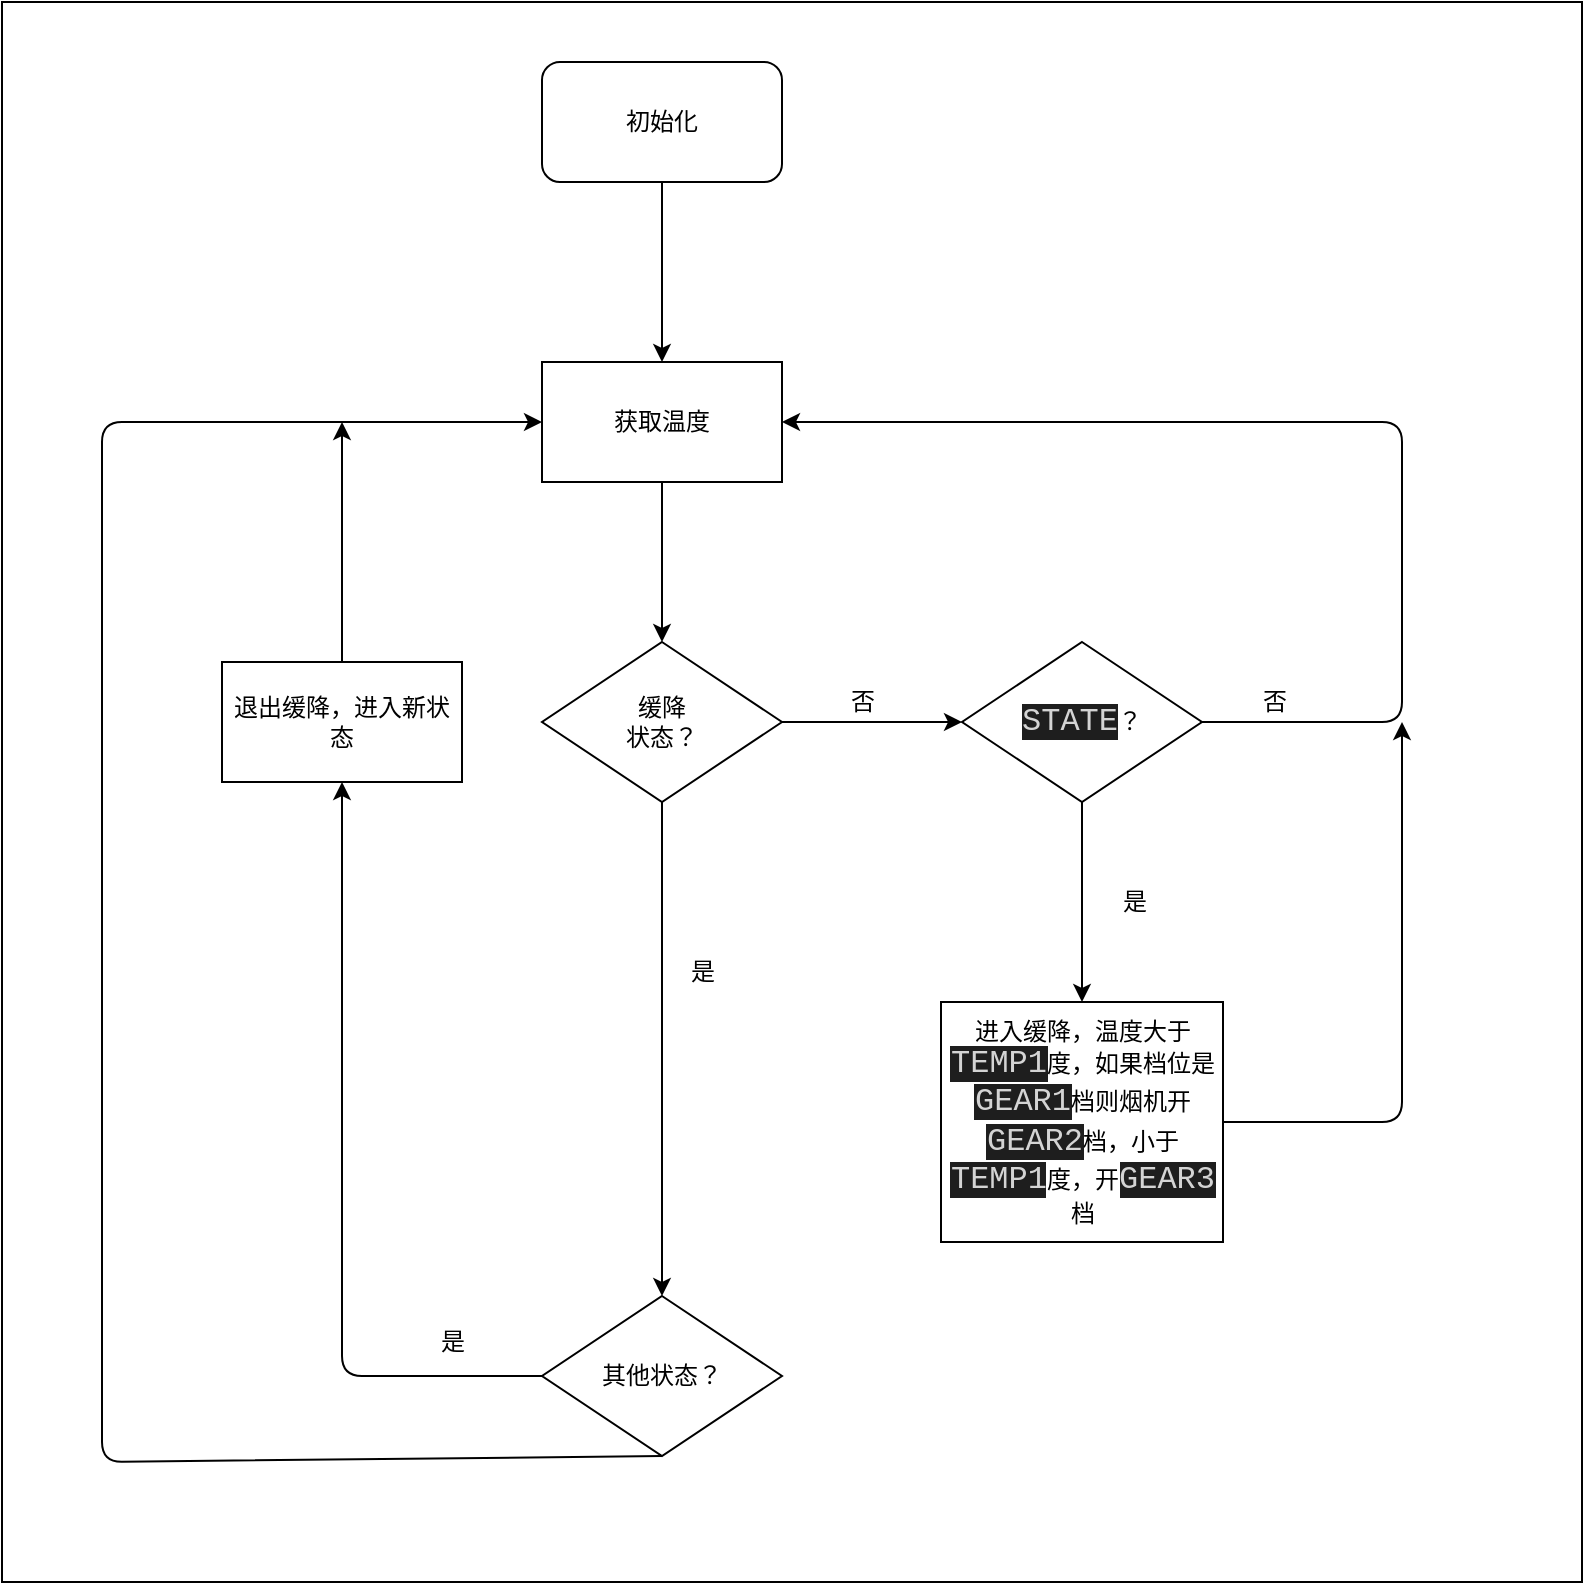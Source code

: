 <mxfile>
    <diagram id="oLkG4HMUFFeIeyW4aU7o" name="第 1 页">
        <mxGraphModel dx="1824" dy="1150" grid="1" gridSize="10" guides="1" tooltips="1" connect="1" arrows="1" fold="1" page="1" pageScale="1" pageWidth="827" pageHeight="1169" background="none" math="0" shadow="0">
            <root>
                <mxCell id="0"/>
                <mxCell id="1" parent="0"/>
                <mxCell id="259" value="" style="rounded=0;whiteSpace=wrap;html=1;" parent="1" vertex="1">
                    <mxGeometry x="19" y="100" width="790" height="790" as="geometry"/>
                </mxCell>
                <mxCell id="251" style="edgeStyle=none;html=1;exitX=0.5;exitY=1;exitDx=0;exitDy=0;" parent="1" source="220" target="221" edge="1">
                    <mxGeometry relative="1" as="geometry"/>
                </mxCell>
                <mxCell id="220" value="初始化" style="rounded=1;whiteSpace=wrap;html=1;" parent="1" vertex="1">
                    <mxGeometry x="289" y="130" width="120" height="60" as="geometry"/>
                </mxCell>
                <mxCell id="233" style="edgeStyle=none;html=1;exitX=0.5;exitY=1;exitDx=0;exitDy=0;" parent="1" source="221" target="225" edge="1">
                    <mxGeometry relative="1" as="geometry"/>
                </mxCell>
                <mxCell id="221" value="获取温度" style="rounded=0;whiteSpace=wrap;html=1;" parent="1" vertex="1">
                    <mxGeometry x="289" y="280" width="120" height="60" as="geometry"/>
                </mxCell>
                <mxCell id="235" style="edgeStyle=none;html=1;exitX=1;exitY=0.5;exitDx=0;exitDy=0;entryX=1;entryY=0.5;entryDx=0;entryDy=0;" parent="1" source="222" target="221" edge="1">
                    <mxGeometry relative="1" as="geometry">
                        <Array as="points">
                            <mxPoint x="719" y="460"/>
                            <mxPoint x="719" y="310"/>
                        </Array>
                    </mxGeometry>
                </mxCell>
                <mxCell id="249" style="edgeStyle=none;html=1;exitX=0.5;exitY=1;exitDx=0;exitDy=0;entryX=0.5;entryY=0;entryDx=0;entryDy=0;" parent="1" source="222" target="224" edge="1">
                    <mxGeometry relative="1" as="geometry">
                        <mxPoint x="559" y="540" as="targetPoint"/>
                    </mxGeometry>
                </mxCell>
                <mxCell id="222" value="&lt;span style=&quot;background-color: rgb(30 , 30 , 30) ; color: rgb(212 , 212 , 212) ; font-family: &amp;#34;consolas&amp;#34; , &amp;#34;courier new&amp;#34; , monospace ; font-size: 16px&quot;&gt;STATE&lt;/span&gt;？" style="rhombus;whiteSpace=wrap;html=1;" parent="1" vertex="1">
                    <mxGeometry x="499" y="420" width="120" height="80" as="geometry"/>
                </mxCell>
                <mxCell id="250" style="edgeStyle=none;html=1;exitX=1;exitY=0.5;exitDx=0;exitDy=0;" parent="1" source="224" edge="1">
                    <mxGeometry relative="1" as="geometry">
                        <mxPoint x="719" y="460" as="targetPoint"/>
                        <Array as="points">
                            <mxPoint x="719" y="660"/>
                        </Array>
                    </mxGeometry>
                </mxCell>
                <mxCell id="224" value="进入缓降，温度大于&lt;span style=&quot;background-color: rgb(30 , 30 , 30) ; color: rgb(212 , 212 , 212) ; font-family: &amp;#34;consolas&amp;#34; , &amp;#34;courier new&amp;#34; , monospace ; font-size: 16px&quot;&gt;TEMP1&lt;/span&gt;&lt;span&gt;度，如果档位是&lt;/span&gt;&lt;span style=&quot;background-color: rgb(30 , 30 , 30) ; color: rgb(212 , 212 , 212) ; font-family: &amp;#34;consolas&amp;#34; , &amp;#34;courier new&amp;#34; , monospace ; font-size: 16px&quot;&gt;GEAR1&lt;/span&gt;&lt;span&gt;档则烟机开&lt;/span&gt;&lt;span style=&quot;background-color: rgb(30 , 30 , 30) ; color: rgb(212 , 212 , 212) ; font-family: &amp;#34;consolas&amp;#34; , &amp;#34;courier new&amp;#34; , monospace ; font-size: 16px&quot;&gt;GEAR2&lt;/span&gt;&lt;span&gt;档，小于&lt;/span&gt;&lt;span style=&quot;background-color: rgb(30 , 30 , 30) ; color: rgb(212 , 212 , 212) ; font-family: &amp;#34;consolas&amp;#34; , &amp;#34;courier new&amp;#34; , monospace ; font-size: 16px&quot;&gt;TEMP1&lt;/span&gt;&lt;span&gt;度，开&lt;/span&gt;&lt;span style=&quot;background-color: rgb(30 , 30 , 30) ; color: rgb(212 , 212 , 212) ; font-family: &amp;#34;consolas&amp;#34; , &amp;#34;courier new&amp;#34; , monospace ; font-size: 16px&quot;&gt;GEAR3&lt;/span&gt;&lt;span&gt;档&lt;/span&gt;" style="rounded=0;whiteSpace=wrap;html=1;" parent="1" vertex="1">
                    <mxGeometry x="488.5" y="600" width="141" height="120" as="geometry"/>
                </mxCell>
                <mxCell id="234" style="edgeStyle=none;html=1;exitX=1;exitY=0.5;exitDx=0;exitDy=0;" parent="1" source="225" target="222" edge="1">
                    <mxGeometry relative="1" as="geometry"/>
                </mxCell>
                <mxCell id="237" style="edgeStyle=none;html=1;exitX=0.5;exitY=1;exitDx=0;exitDy=0;entryX=0.5;entryY=0;entryDx=0;entryDy=0;" parent="1" source="225" target="227" edge="1">
                    <mxGeometry relative="1" as="geometry">
                        <mxPoint x="349" y="600" as="targetPoint"/>
                    </mxGeometry>
                </mxCell>
                <mxCell id="225" value="缓降&lt;br&gt;状态？" style="rhombus;whiteSpace=wrap;html=1;" parent="1" vertex="1">
                    <mxGeometry x="289" y="420" width="120" height="80" as="geometry"/>
                </mxCell>
                <mxCell id="227" value="其他状态？" style="rhombus;whiteSpace=wrap;html=1;" parent="1" vertex="1">
                    <mxGeometry x="289" y="747" width="120" height="80" as="geometry"/>
                </mxCell>
                <mxCell id="244" style="edgeStyle=none;html=1;exitX=0;exitY=0.5;exitDx=0;exitDy=0;entryX=0.5;entryY=1;entryDx=0;entryDy=0;" parent="1" source="227" target="232" edge="1">
                    <mxGeometry relative="1" as="geometry">
                        <Array as="points">
                            <mxPoint x="189" y="787"/>
                        </Array>
                        <mxPoint x="289" y="1060" as="sourcePoint"/>
                    </mxGeometry>
                </mxCell>
                <mxCell id="243" style="edgeStyle=none;html=1;exitX=0.5;exitY=1;exitDx=0;exitDy=0;entryX=0;entryY=0.5;entryDx=0;entryDy=0;" parent="1" source="227" target="221" edge="1">
                    <mxGeometry relative="1" as="geometry">
                        <Array as="points">
                            <mxPoint x="69" y="830"/>
                            <mxPoint x="69" y="310"/>
                        </Array>
                        <mxPoint x="289" y="1200" as="sourcePoint"/>
                    </mxGeometry>
                </mxCell>
                <mxCell id="248" style="edgeStyle=none;html=1;exitX=0.5;exitY=0;exitDx=0;exitDy=0;" parent="1" source="232" edge="1">
                    <mxGeometry relative="1" as="geometry">
                        <mxPoint x="189" y="310" as="targetPoint"/>
                    </mxGeometry>
                </mxCell>
                <mxCell id="232" value="退出缓降，进入新状态" style="rounded=0;whiteSpace=wrap;html=1;" parent="1" vertex="1">
                    <mxGeometry x="129" y="430" width="120" height="60" as="geometry"/>
                </mxCell>
                <mxCell id="253" value="否" style="text;html=1;align=center;verticalAlign=middle;resizable=0;points=[];autosize=1;strokeColor=none;fillColor=none;" parent="1" vertex="1">
                    <mxGeometry x="434" y="440" width="30" height="20" as="geometry"/>
                </mxCell>
                <mxCell id="254" value="是" style="text;html=1;align=center;verticalAlign=middle;resizable=0;points=[];autosize=1;strokeColor=none;fillColor=none;" parent="1" vertex="1">
                    <mxGeometry x="354" y="575" width="30" height="20" as="geometry"/>
                </mxCell>
                <mxCell id="260" value="是" style="text;html=1;align=center;verticalAlign=middle;resizable=0;points=[];autosize=1;strokeColor=none;fillColor=none;" parent="1" vertex="1">
                    <mxGeometry x="229" y="760" width="30" height="20" as="geometry"/>
                </mxCell>
                <mxCell id="264" value="否" style="text;html=1;align=center;verticalAlign=middle;resizable=0;points=[];autosize=1;strokeColor=none;fillColor=none;" parent="1" vertex="1">
                    <mxGeometry x="640" y="440" width="30" height="20" as="geometry"/>
                </mxCell>
                <mxCell id="265" value="是" style="text;html=1;align=center;verticalAlign=middle;resizable=0;points=[];autosize=1;strokeColor=none;fillColor=none;" parent="1" vertex="1">
                    <mxGeometry x="570" y="540" width="30" height="20" as="geometry"/>
                </mxCell>
            </root>
        </mxGraphModel>
    </diagram>
</mxfile>